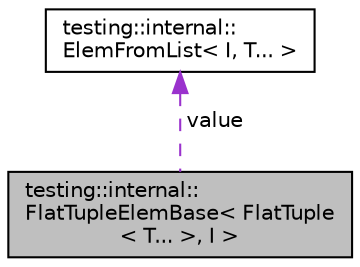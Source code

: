digraph "testing::internal::FlatTupleElemBase&lt; FlatTuple&lt; T... &gt;, I &gt;"
{
 // LATEX_PDF_SIZE
  edge [fontname="Helvetica",fontsize="10",labelfontname="Helvetica",labelfontsize="10"];
  node [fontname="Helvetica",fontsize="10",shape=record];
  Node1 [label="testing::internal::\lFlatTupleElemBase\< FlatTuple\l\< T... \>, I \>",height=0.2,width=0.4,color="black", fillcolor="grey75", style="filled", fontcolor="black",tooltip=" "];
  Node2 -> Node1 [dir="back",color="darkorchid3",fontsize="10",style="dashed",label=" value" ,fontname="Helvetica"];
  Node2 [label="testing::internal::\lElemFromList\< I, T... \>",height=0.2,width=0.4,color="black", fillcolor="white", style="filled",URL="$structtesting_1_1internal_1_1ElemFromList.html",tooltip=" "];
}
